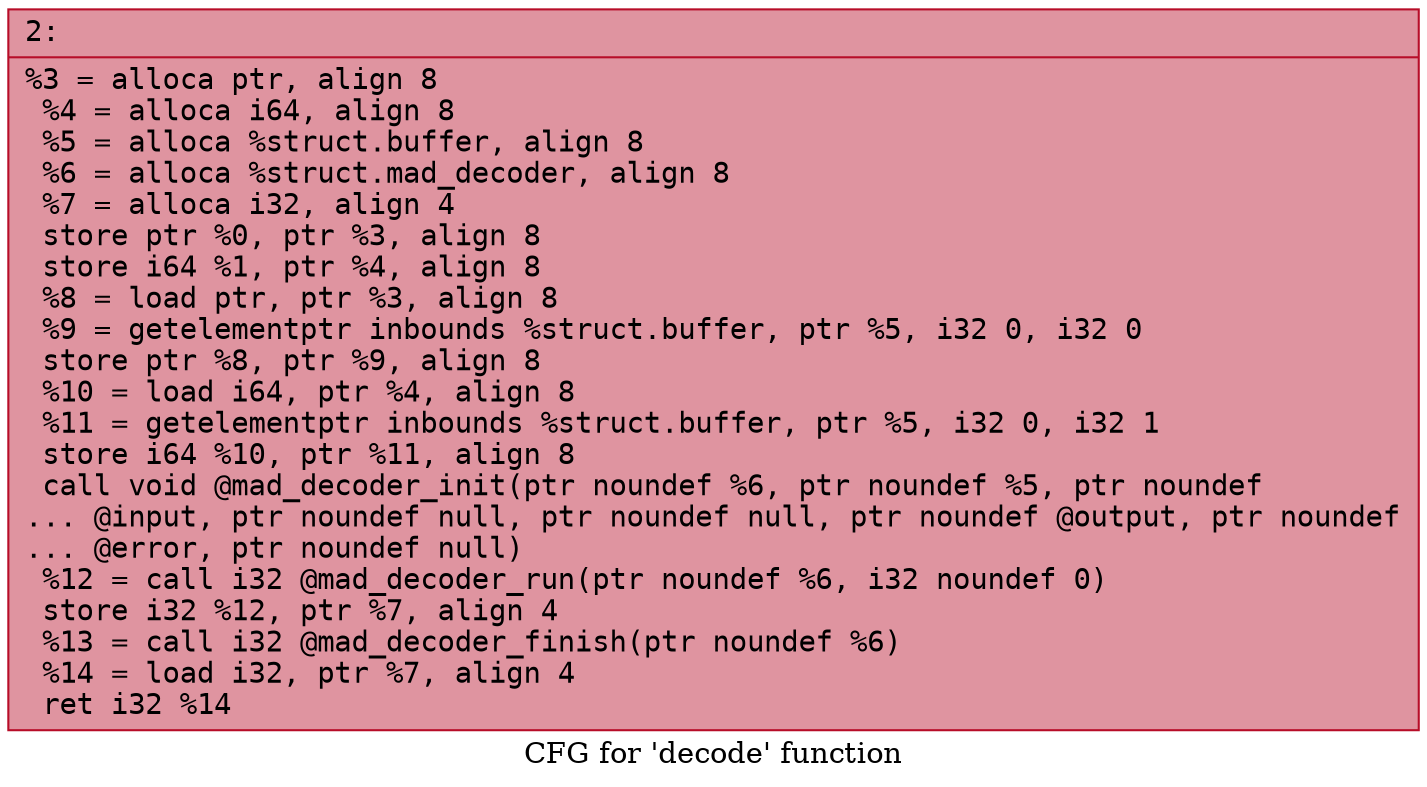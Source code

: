 digraph "CFG for 'decode' function" {
	label="CFG for 'decode' function";

	Node0x600000166440 [shape=record,color="#b70d28ff", style=filled, fillcolor="#b70d2870" fontname="Courier",label="{2:\l|  %3 = alloca ptr, align 8\l  %4 = alloca i64, align 8\l  %5 = alloca %struct.buffer, align 8\l  %6 = alloca %struct.mad_decoder, align 8\l  %7 = alloca i32, align 4\l  store ptr %0, ptr %3, align 8\l  store i64 %1, ptr %4, align 8\l  %8 = load ptr, ptr %3, align 8\l  %9 = getelementptr inbounds %struct.buffer, ptr %5, i32 0, i32 0\l  store ptr %8, ptr %9, align 8\l  %10 = load i64, ptr %4, align 8\l  %11 = getelementptr inbounds %struct.buffer, ptr %5, i32 0, i32 1\l  store i64 %10, ptr %11, align 8\l  call void @mad_decoder_init(ptr noundef %6, ptr noundef %5, ptr noundef\l... @input, ptr noundef null, ptr noundef null, ptr noundef @output, ptr noundef\l... @error, ptr noundef null)\l  %12 = call i32 @mad_decoder_run(ptr noundef %6, i32 noundef 0)\l  store i32 %12, ptr %7, align 4\l  %13 = call i32 @mad_decoder_finish(ptr noundef %6)\l  %14 = load i32, ptr %7, align 4\l  ret i32 %14\l}"];
}
